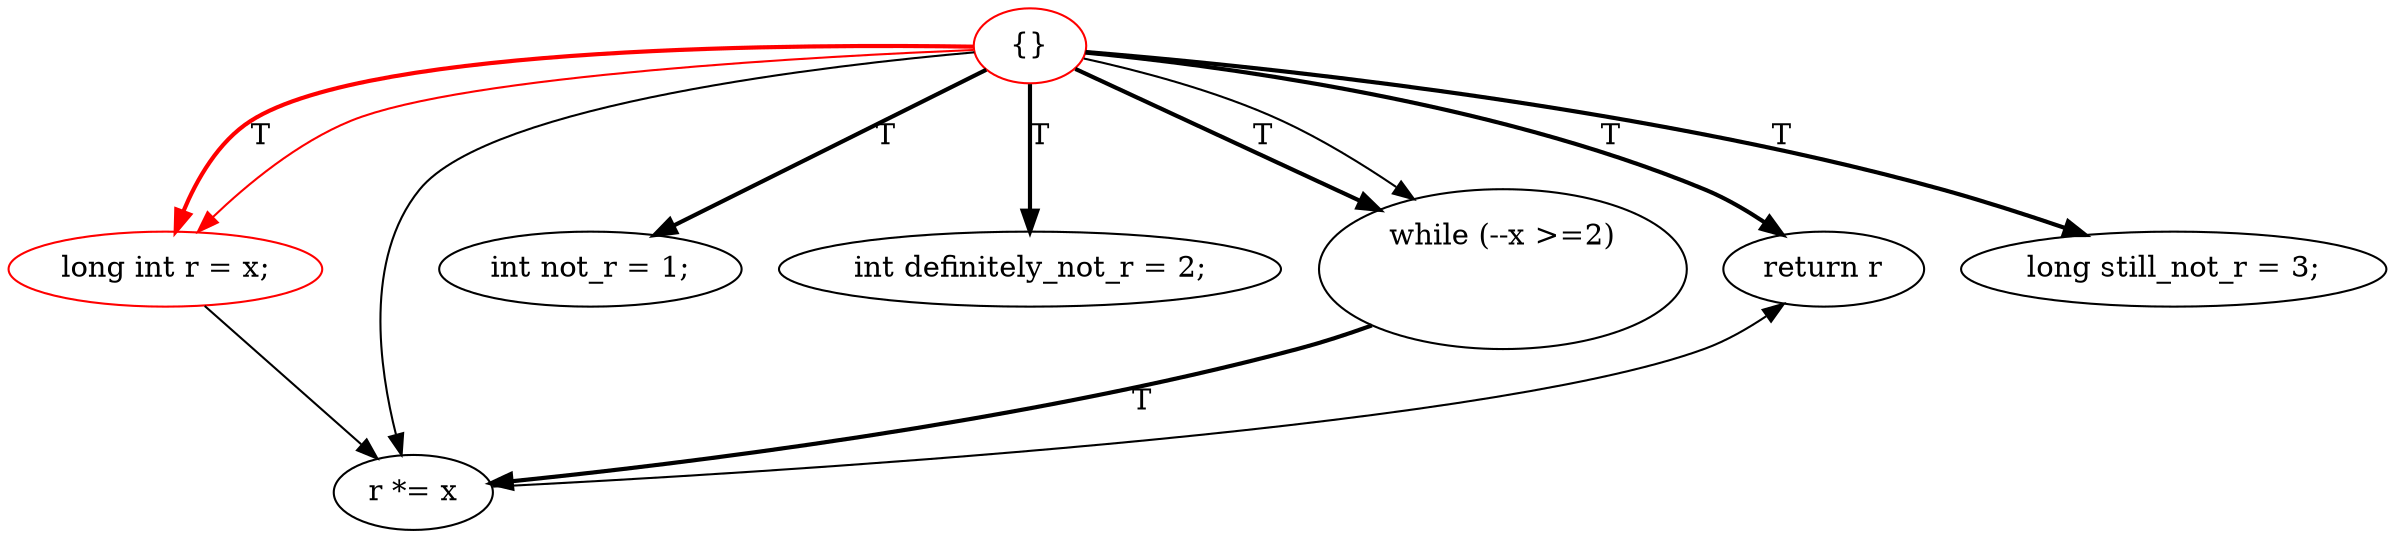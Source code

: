 digraph {
rankdir=TD;
2[label="{}",color=red]; 
2 -> 3[label="T",style=bold,color=red];
3[label="long int r = x;",color=red];
3 -> 1;
2 -> 4[label="T",style=bold];
4[label="int not_r = 1;"];
2 -> 5[label="T",style=bold];
5[label="int definitely_not_r = 2;"];
2 -> 0[label="T",style=bold];
0[label="while (--x >=2)
		"]; 
0 -> 1[label="T",style=bold];
1[label="r *= x"];
1 -> 7;
2 -> 6[label="T",style=bold];
6[label="long still_not_r = 3;"];
2 -> 7[label="T",style=bold];
7[label="return r"];
2 -> 0;
2 -> 1;
2 -> 3[color=red];
{ rank=same 3 4 5 0 6 7 }{ rank=same 1 }
}
